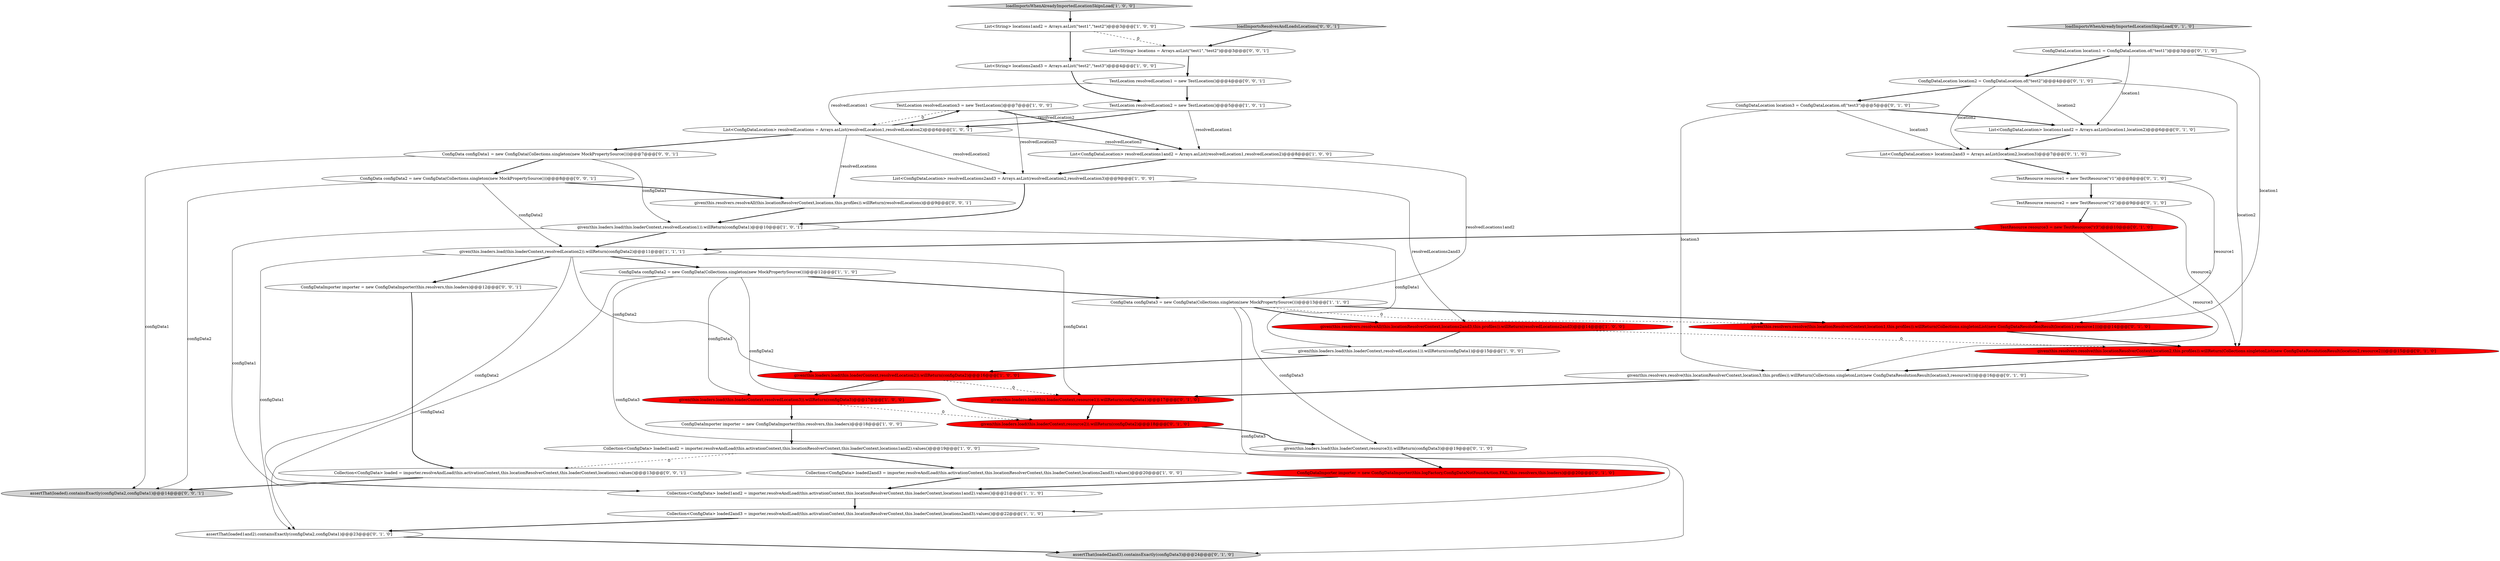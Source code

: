 digraph {
19 [style = filled, label = "given(this.loaders.load(this.loaderContext,resolvedLocation1)).willReturn(configData1)@@@15@@@['1', '0', '0']", fillcolor = white, shape = ellipse image = "AAA0AAABBB1BBB"];
5 [style = filled, label = "Collection<ConfigData> loaded2and3 = importer.resolveAndLoad(this.activationContext,this.locationResolverContext,this.loaderContext,locations2and3).values()@@@22@@@['1', '1', '0']", fillcolor = white, shape = ellipse image = "AAA0AAABBB1BBB"];
42 [style = filled, label = "loadImportsResolvesAndLoadsLocations['0', '0', '1']", fillcolor = lightgray, shape = diamond image = "AAA0AAABBB3BBB"];
11 [style = filled, label = "given(this.loaders.load(this.loaderContext,resolvedLocation1)).willReturn(configData1)@@@10@@@['1', '0', '1']", fillcolor = white, shape = ellipse image = "AAA0AAABBB1BBB"];
30 [style = filled, label = "List<ConfigDataLocation> locations1and2 = Arrays.asList(location1,location2)@@@6@@@['0', '1', '0']", fillcolor = white, shape = ellipse image = "AAA0AAABBB2BBB"];
45 [style = filled, label = "Collection<ConfigData> loaded = importer.resolveAndLoad(this.activationContext,this.locationResolverContext,this.loaderContext,locations).values()@@@13@@@['0', '0', '1']", fillcolor = white, shape = ellipse image = "AAA0AAABBB3BBB"];
12 [style = filled, label = "ConfigDataImporter importer = new ConfigDataImporter(this.resolvers,this.loaders)@@@18@@@['1', '0', '0']", fillcolor = white, shape = ellipse image = "AAA0AAABBB1BBB"];
46 [style = filled, label = "ConfigData configData1 = new ConfigData(Collections.singleton(new MockPropertySource()))@@@7@@@['0', '0', '1']", fillcolor = white, shape = ellipse image = "AAA0AAABBB3BBB"];
25 [style = filled, label = "List<ConfigDataLocation> locations2and3 = Arrays.asList(location2,location3)@@@7@@@['0', '1', '0']", fillcolor = white, shape = ellipse image = "AAA0AAABBB2BBB"];
35 [style = filled, label = "ConfigDataLocation location1 = ConfigDataLocation.of(\"test1\")@@@3@@@['0', '1', '0']", fillcolor = white, shape = ellipse image = "AAA0AAABBB2BBB"];
13 [style = filled, label = "List<String> locations1and2 = Arrays.asList(\"test1\",\"test2\")@@@3@@@['1', '0', '0']", fillcolor = white, shape = ellipse image = "AAA0AAABBB1BBB"];
8 [style = filled, label = "List<ConfigDataLocation> resolvedLocations2and3 = Arrays.asList(resolvedLocation2,resolvedLocation3)@@@9@@@['1', '0', '0']", fillcolor = white, shape = ellipse image = "AAA0AAABBB1BBB"];
3 [style = filled, label = "ConfigData configData3 = new ConfigData(Collections.singleton(new MockPropertySource()))@@@13@@@['1', '1', '0']", fillcolor = white, shape = ellipse image = "AAA0AAABBB1BBB"];
7 [style = filled, label = "loadImportsWhenAlreadyImportedLocationSkipsLoad['1', '0', '0']", fillcolor = lightgray, shape = diamond image = "AAA0AAABBB1BBB"];
29 [style = filled, label = "given(this.loaders.load(this.loaderContext,resource2)).willReturn(configData2)@@@18@@@['0', '1', '0']", fillcolor = red, shape = ellipse image = "AAA1AAABBB2BBB"];
34 [style = filled, label = "ConfigDataImporter importer = new ConfigDataImporter(this.logFactory,ConfigDataNotFoundAction.FAIL,this.resolvers,this.loaders)@@@20@@@['0', '1', '0']", fillcolor = red, shape = ellipse image = "AAA1AAABBB2BBB"];
36 [style = filled, label = "TestResource resource3 = new TestResource(\"r3\")@@@10@@@['0', '1', '0']", fillcolor = red, shape = ellipse image = "AAA1AAABBB2BBB"];
4 [style = filled, label = "given(this.resolvers.resolveAll(this.locationResolverContext,locations2and3,this.profiles)).willReturn(resolvedLocations2and3)@@@14@@@['1', '0', '0']", fillcolor = red, shape = ellipse image = "AAA1AAABBB1BBB"];
1 [style = filled, label = "List<ConfigDataLocation> resolvedLocations1and2 = Arrays.asList(resolvedLocation1,resolvedLocation2)@@@8@@@['1', '0', '0']", fillcolor = white, shape = ellipse image = "AAA0AAABBB1BBB"];
9 [style = filled, label = "ConfigData configData2 = new ConfigData(Collections.singleton(new MockPropertySource()))@@@12@@@['1', '1', '0']", fillcolor = white, shape = ellipse image = "AAA0AAABBB1BBB"];
18 [style = filled, label = "TestLocation resolvedLocation3 = new TestLocation()@@@7@@@['1', '0', '0']", fillcolor = white, shape = ellipse image = "AAA0AAABBB1BBB"];
22 [style = filled, label = "ConfigDataLocation location3 = ConfigDataLocation.of(\"test3\")@@@5@@@['0', '1', '0']", fillcolor = white, shape = ellipse image = "AAA0AAABBB2BBB"];
37 [style = filled, label = "loadImportsWhenAlreadyImportedLocationSkipsLoad['0', '1', '0']", fillcolor = lightgray, shape = diamond image = "AAA0AAABBB2BBB"];
43 [style = filled, label = "given(this.resolvers.resolveAll(this.locationResolverContext,locations,this.profiles)).willReturn(resolvedLocations)@@@9@@@['0', '0', '1']", fillcolor = white, shape = ellipse image = "AAA0AAABBB3BBB"];
33 [style = filled, label = "given(this.resolvers.resolve(this.locationResolverContext,location1,this.profiles)).willReturn(Collections.singletonList(new ConfigDataResolutionResult(location1,resource1)))@@@14@@@['0', '1', '0']", fillcolor = red, shape = ellipse image = "AAA1AAABBB2BBB"];
15 [style = filled, label = "Collection<ConfigData> loaded1and2 = importer.resolveAndLoad(this.activationContext,this.locationResolverContext,this.loaderContext,locations1and2).values()@@@21@@@['1', '1', '0']", fillcolor = white, shape = ellipse image = "AAA0AAABBB1BBB"];
21 [style = filled, label = "assertThat(loaded2and3).containsExactly(configData3)@@@24@@@['0', '1', '0']", fillcolor = lightgray, shape = ellipse image = "AAA0AAABBB2BBB"];
17 [style = filled, label = "List<ConfigDataLocation> resolvedLocations = Arrays.asList(resolvedLocation1,resolvedLocation2)@@@6@@@['1', '0', '1']", fillcolor = white, shape = ellipse image = "AAA0AAABBB1BBB"];
31 [style = filled, label = "assertThat(loaded1and2).containsExactly(configData2,configData1)@@@23@@@['0', '1', '0']", fillcolor = white, shape = ellipse image = "AAA0AAABBB2BBB"];
41 [style = filled, label = "TestLocation resolvedLocation1 = new TestLocation()@@@4@@@['0', '0', '1']", fillcolor = white, shape = ellipse image = "AAA0AAABBB3BBB"];
6 [style = filled, label = "given(this.loaders.load(this.loaderContext,resolvedLocation2)).willReturn(configData2)@@@11@@@['1', '1', '1']", fillcolor = white, shape = ellipse image = "AAA0AAABBB1BBB"];
2 [style = filled, label = "List<String> locations2and3 = Arrays.asList(\"test2\",\"test3\")@@@4@@@['1', '0', '0']", fillcolor = white, shape = ellipse image = "AAA0AAABBB1BBB"];
24 [style = filled, label = "TestResource resource1 = new TestResource(\"r1\")@@@8@@@['0', '1', '0']", fillcolor = white, shape = ellipse image = "AAA0AAABBB2BBB"];
39 [style = filled, label = "assertThat(loaded).containsExactly(configData2,configData1)@@@14@@@['0', '0', '1']", fillcolor = lightgray, shape = ellipse image = "AAA0AAABBB3BBB"];
38 [style = filled, label = "given(this.loaders.load(this.loaderContext,resource1)).willReturn(configData1)@@@17@@@['0', '1', '0']", fillcolor = red, shape = ellipse image = "AAA1AAABBB2BBB"];
0 [style = filled, label = "TestLocation resolvedLocation2 = new TestLocation()@@@5@@@['1', '0', '1']", fillcolor = white, shape = ellipse image = "AAA0AAABBB1BBB"];
10 [style = filled, label = "given(this.loaders.load(this.loaderContext,resolvedLocation3)).willReturn(configData3)@@@17@@@['1', '0', '0']", fillcolor = red, shape = ellipse image = "AAA1AAABBB1BBB"];
27 [style = filled, label = "given(this.resolvers.resolve(this.locationResolverContext,location2,this.profiles)).willReturn(Collections.singletonList(new ConfigDataResolutionResult(location2,resource2)))@@@15@@@['0', '1', '0']", fillcolor = red, shape = ellipse image = "AAA1AAABBB2BBB"];
26 [style = filled, label = "given(this.loaders.load(this.loaderContext,resource3)).willReturn(configData3)@@@19@@@['0', '1', '0']", fillcolor = white, shape = ellipse image = "AAA0AAABBB2BBB"];
47 [style = filled, label = "ConfigData configData2 = new ConfigData(Collections.singleton(new MockPropertySource()))@@@8@@@['0', '0', '1']", fillcolor = white, shape = ellipse image = "AAA0AAABBB3BBB"];
32 [style = filled, label = "ConfigDataLocation location2 = ConfigDataLocation.of(\"test2\")@@@4@@@['0', '1', '0']", fillcolor = white, shape = ellipse image = "AAA0AAABBB2BBB"];
28 [style = filled, label = "TestResource resource2 = new TestResource(\"r2\")@@@9@@@['0', '1', '0']", fillcolor = white, shape = ellipse image = "AAA0AAABBB2BBB"];
40 [style = filled, label = "List<String> locations = Arrays.asList(\"test1\",\"test2\")@@@3@@@['0', '0', '1']", fillcolor = white, shape = ellipse image = "AAA0AAABBB3BBB"];
16 [style = filled, label = "given(this.loaders.load(this.loaderContext,resolvedLocation2)).willReturn(configData2)@@@16@@@['1', '0', '0']", fillcolor = red, shape = ellipse image = "AAA1AAABBB1BBB"];
23 [style = filled, label = "given(this.resolvers.resolve(this.locationResolverContext,location3,this.profiles)).willReturn(Collections.singletonList(new ConfigDataResolutionResult(location3,resource3)))@@@16@@@['0', '1', '0']", fillcolor = white, shape = ellipse image = "AAA0AAABBB2BBB"];
44 [style = filled, label = "ConfigDataImporter importer = new ConfigDataImporter(this.resolvers,this.loaders)@@@12@@@['0', '0', '1']", fillcolor = white, shape = ellipse image = "AAA0AAABBB3BBB"];
20 [style = filled, label = "Collection<ConfigData> loaded1and2 = importer.resolveAndLoad(this.activationContext,this.locationResolverContext,this.loaderContext,locations1and2).values()@@@19@@@['1', '0', '0']", fillcolor = white, shape = ellipse image = "AAA0AAABBB1BBB"];
14 [style = filled, label = "Collection<ConfigData> loaded2and3 = importer.resolveAndLoad(this.activationContext,this.locationResolverContext,this.loaderContext,locations2and3).values()@@@20@@@['1', '0', '0']", fillcolor = white, shape = ellipse image = "AAA0AAABBB1BBB"];
0->17 [style = solid, label="resolvedLocation2"];
41->0 [style = bold, label=""];
32->22 [style = bold, label=""];
35->30 [style = solid, label="location1"];
26->34 [style = bold, label=""];
34->15 [style = bold, label=""];
41->17 [style = solid, label="resolvedLocation1"];
31->21 [style = bold, label=""];
6->38 [style = solid, label="configData1"];
35->33 [style = solid, label="location1"];
3->4 [style = bold, label=""];
22->30 [style = bold, label=""];
9->5 [style = solid, label="configData3"];
36->23 [style = solid, label="resource3"];
10->12 [style = bold, label=""];
18->17 [style = dashed, label="0"];
8->11 [style = bold, label=""];
6->16 [style = solid, label="configData2"];
8->4 [style = solid, label="resolvedLocations2and3"];
36->6 [style = bold, label=""];
24->28 [style = bold, label=""];
46->11 [style = solid, label="configData1"];
28->27 [style = solid, label="resource2"];
28->36 [style = bold, label=""];
3->33 [style = dashed, label="0"];
0->17 [style = bold, label=""];
4->19 [style = bold, label=""];
20->14 [style = bold, label=""];
47->43 [style = bold, label=""];
3->33 [style = bold, label=""];
13->40 [style = dashed, label="0"];
9->29 [style = solid, label="configData2"];
10->29 [style = dashed, label="0"];
33->27 [style = bold, label=""];
42->40 [style = bold, label=""];
29->26 [style = bold, label=""];
43->11 [style = bold, label=""];
25->24 [style = bold, label=""];
18->1 [style = bold, label=""];
3->21 [style = solid, label="configData3"];
14->15 [style = bold, label=""];
17->1 [style = solid, label="resolvedLocation2"];
3->26 [style = solid, label="configData3"];
44->45 [style = bold, label=""];
6->31 [style = solid, label="configData1"];
47->6 [style = solid, label="configData2"];
9->31 [style = solid, label="configData2"];
17->46 [style = bold, label=""];
1->8 [style = bold, label=""];
32->30 [style = solid, label="location2"];
12->20 [style = bold, label=""];
35->32 [style = bold, label=""];
4->27 [style = dashed, label="0"];
6->44 [style = bold, label=""];
19->16 [style = bold, label=""];
2->0 [style = bold, label=""];
22->25 [style = solid, label="location3"];
47->39 [style = solid, label="configData2"];
9->3 [style = bold, label=""];
18->8 [style = solid, label="resolvedLocation3"];
17->43 [style = solid, label="resolvedLocations"];
11->15 [style = solid, label="configData1"];
37->35 [style = bold, label=""];
11->19 [style = solid, label="configData1"];
22->23 [style = solid, label="location3"];
9->10 [style = solid, label="configData3"];
45->39 [style = bold, label=""];
6->15 [style = solid, label="configData2"];
13->2 [style = bold, label=""];
7->13 [style = bold, label=""];
16->38 [style = dashed, label="0"];
46->39 [style = solid, label="configData1"];
17->8 [style = solid, label="resolvedLocation2"];
16->10 [style = bold, label=""];
20->45 [style = dashed, label="0"];
11->6 [style = bold, label=""];
38->29 [style = bold, label=""];
30->25 [style = bold, label=""];
46->47 [style = bold, label=""];
32->27 [style = solid, label="location2"];
15->5 [style = bold, label=""];
24->33 [style = solid, label="resource1"];
5->31 [style = bold, label=""];
1->3 [style = solid, label="resolvedLocations1and2"];
32->25 [style = solid, label="location2"];
23->38 [style = bold, label=""];
40->41 [style = bold, label=""];
27->23 [style = bold, label=""];
6->9 [style = bold, label=""];
17->18 [style = bold, label=""];
0->1 [style = solid, label="resolvedLocation1"];
}
